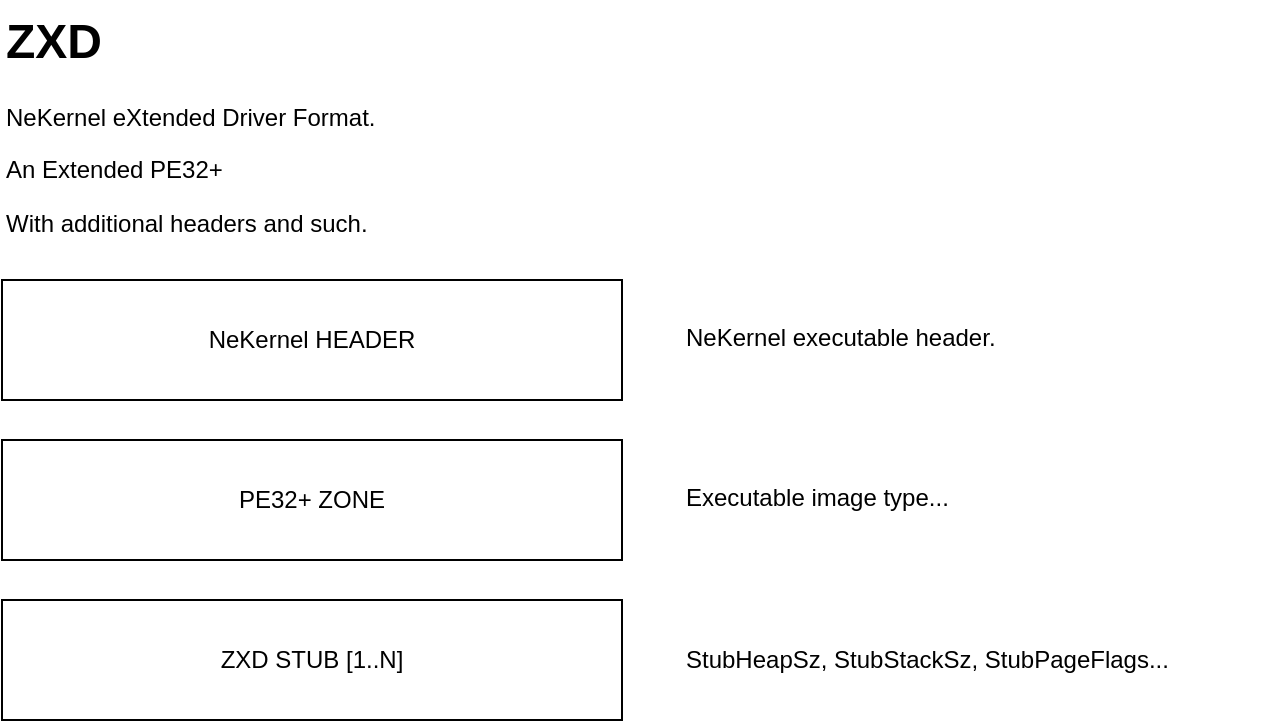 <mxfile version="24.7.12">
  <diagram name="Page-1" id="PApGwmLcT2JRCILoETeI">
    <mxGraphModel dx="1368" dy="717" grid="1" gridSize="10" guides="1" tooltips="1" connect="1" arrows="1" fold="1" page="1" pageScale="1" pageWidth="850" pageHeight="1100" math="0" shadow="0">
      <root>
        <mxCell id="0" />
        <mxCell id="1" parent="0" />
        <mxCell id="5xbXWvOdvmnQnRAweQaM-1" value="&lt;h1 style=&quot;margin-top: 0px;&quot;&gt;ZXD&lt;/h1&gt;&lt;p&gt;NeKernel eXtended Driver Format.&lt;/p&gt;&lt;p&gt;An Extended PE32+&lt;/p&gt;&lt;p&gt;With additional headers and such.&lt;/p&gt;" style="text;html=1;whiteSpace=wrap;overflow=hidden;rounded=0;" parent="1" vertex="1">
          <mxGeometry x="40" y="40" width="210" height="130" as="geometry" />
        </mxCell>
        <mxCell id="5xbXWvOdvmnQnRAweQaM-2" value="NeKernel HEADER" style="rounded=0;whiteSpace=wrap;html=1;" parent="1" vertex="1">
          <mxGeometry x="40" y="180" width="310" height="60" as="geometry" />
        </mxCell>
        <mxCell id="5xbXWvOdvmnQnRAweQaM-3" value="PE32+ ZONE" style="rounded=0;whiteSpace=wrap;html=1;" parent="1" vertex="1">
          <mxGeometry x="40" y="260" width="310" height="60" as="geometry" />
        </mxCell>
        <mxCell id="5xbXWvOdvmnQnRAweQaM-4" value="ZXD STUB [1..N]" style="rounded=0;whiteSpace=wrap;html=1;" parent="1" vertex="1">
          <mxGeometry x="40" y="340" width="310" height="60" as="geometry" />
        </mxCell>
        <mxCell id="FgewEam9b60nFajCTQDb-1" value="StubHeapSz, StubStackSz, StubPageFlags..." style="text;html=1;align=left;verticalAlign=middle;whiteSpace=wrap;rounded=0;" vertex="1" parent="1">
          <mxGeometry x="380" y="355" width="290" height="30" as="geometry" />
        </mxCell>
        <mxCell id="FgewEam9b60nFajCTQDb-2" value="Executable image type..." style="text;html=1;align=left;verticalAlign=middle;whiteSpace=wrap;rounded=0;" vertex="1" parent="1">
          <mxGeometry x="380" y="274" width="290" height="30" as="geometry" />
        </mxCell>
        <mxCell id="FgewEam9b60nFajCTQDb-5" value="NeKernel executable header." style="text;html=1;align=left;verticalAlign=middle;whiteSpace=wrap;rounded=0;" vertex="1" parent="1">
          <mxGeometry x="380" y="194" width="290" height="30" as="geometry" />
        </mxCell>
      </root>
    </mxGraphModel>
  </diagram>
</mxfile>

